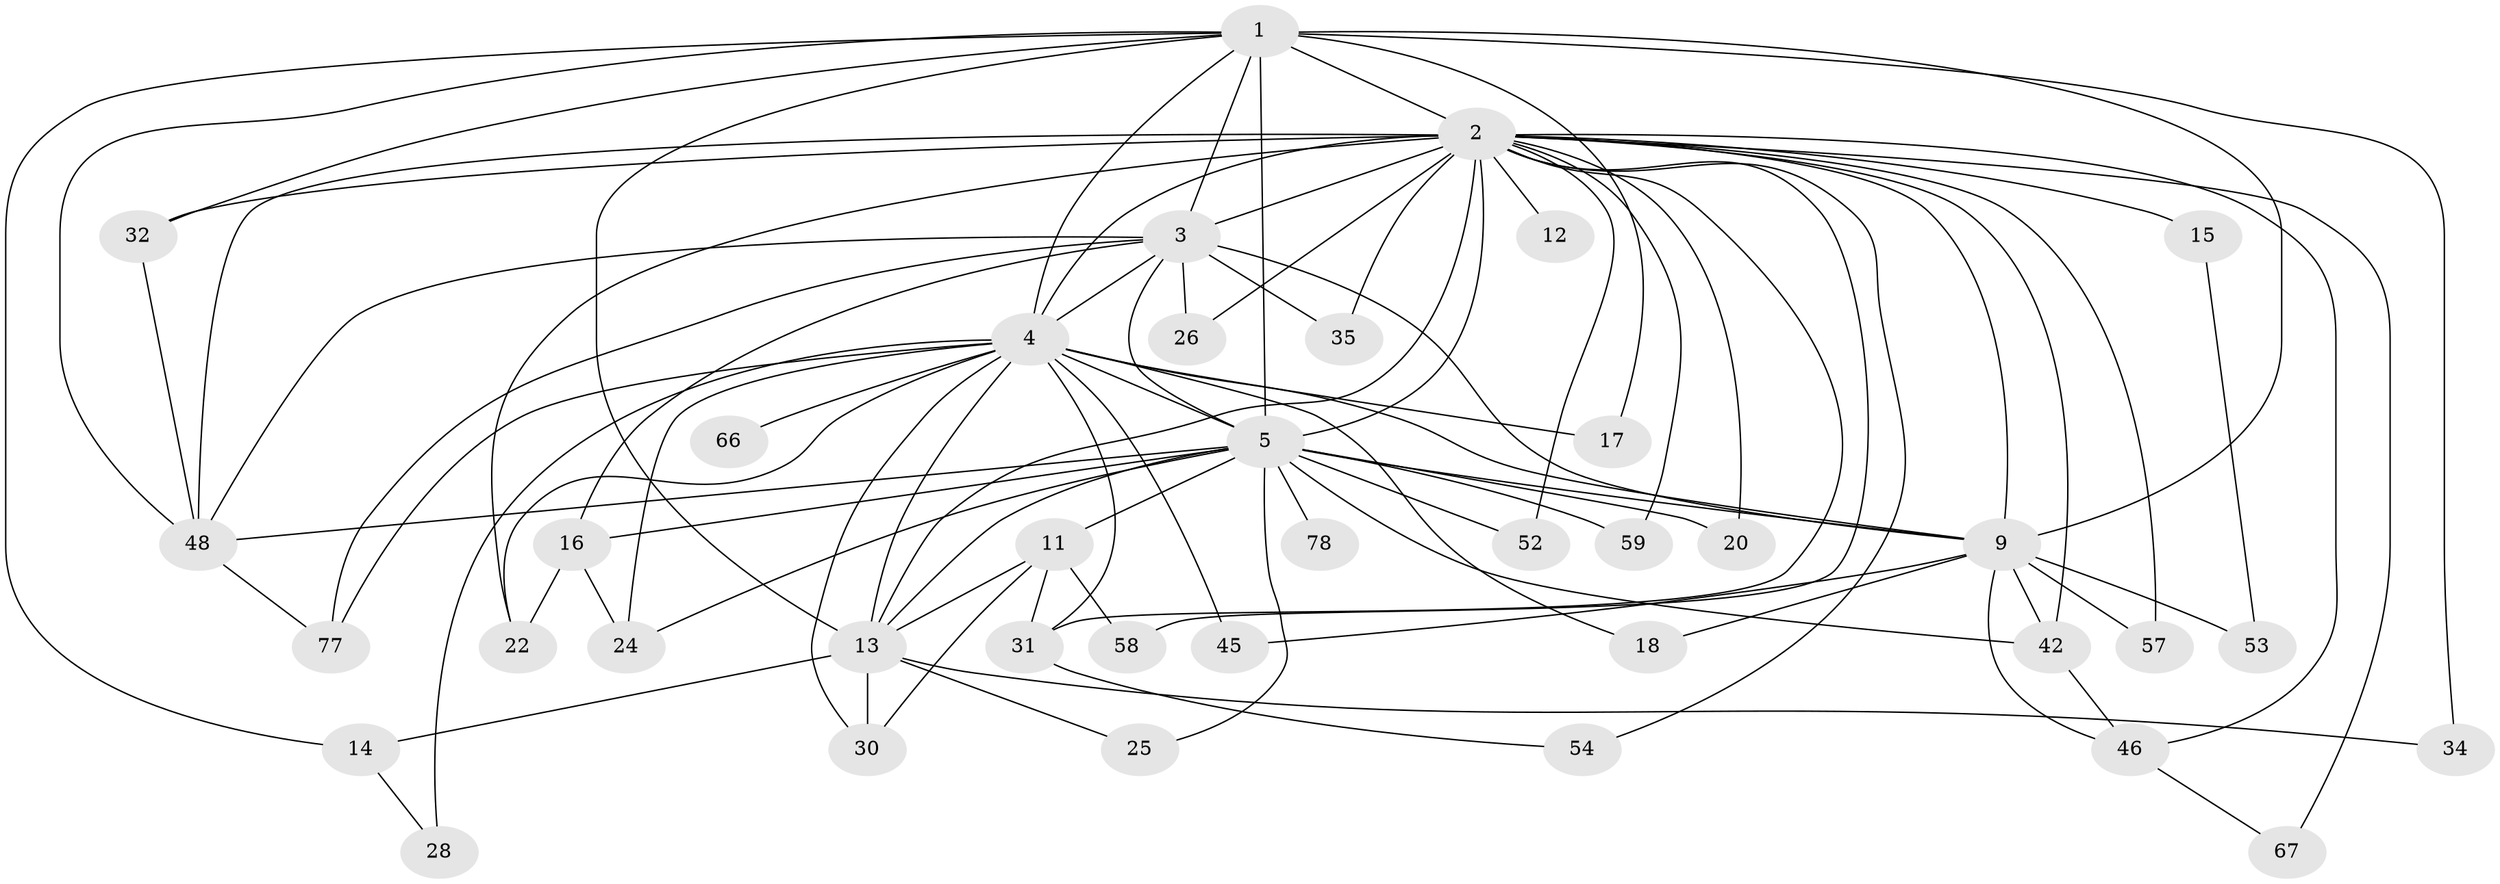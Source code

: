 // original degree distribution, {14: 0.02531645569620253, 20: 0.012658227848101266, 17: 0.02531645569620253, 18: 0.02531645569620253, 23: 0.012658227848101266, 21: 0.012658227848101266, 13: 0.012658227848101266, 7: 0.012658227848101266, 2: 0.4936708860759494, 6: 0.02531645569620253, 4: 0.11392405063291139, 3: 0.20253164556962025, 5: 0.02531645569620253}
// Generated by graph-tools (version 1.1) at 2025/14/03/09/25 04:14:16]
// undirected, 39 vertices, 89 edges
graph export_dot {
graph [start="1"]
  node [color=gray90,style=filled];
  1 [super="+10"];
  2 [super="+23+6"];
  3 [super="+33+19"];
  4 [super="+36+8+50"];
  5 [super="+7+39"];
  9 [super="+37+49"];
  11 [super="+40+38"];
  12;
  13 [super="+27"];
  14 [super="+74"];
  15;
  16;
  17;
  18;
  20;
  22;
  24 [super="+44"];
  25;
  26;
  28;
  30;
  31 [super="+55"];
  32;
  34 [super="+43"];
  35;
  42 [super="+69"];
  45;
  46;
  48 [super="+61+75+60"];
  52;
  53;
  54;
  57;
  58 [super="+70"];
  59;
  66;
  67;
  77 [super="+79"];
  78;
  1 -- 2 [weight=4];
  1 -- 3 [weight=3];
  1 -- 4 [weight=4];
  1 -- 5 [weight=4];
  1 -- 9 [weight=3];
  1 -- 13;
  1 -- 14;
  1 -- 17;
  1 -- 34 [weight=2];
  1 -- 32;
  1 -- 48;
  2 -- 3 [weight=2];
  2 -- 4 [weight=7];
  2 -- 5 [weight=7];
  2 -- 9 [weight=2];
  2 -- 12 [weight=2];
  2 -- 15 [weight=2];
  2 -- 20;
  2 -- 32 [weight=2];
  2 -- 42;
  2 -- 46;
  2 -- 58;
  2 -- 59;
  2 -- 48 [weight=2];
  2 -- 67;
  2 -- 13;
  2 -- 22;
  2 -- 26;
  2 -- 31;
  2 -- 35;
  2 -- 52;
  2 -- 54;
  2 -- 57;
  3 -- 4 [weight=3];
  3 -- 5 [weight=2];
  3 -- 9 [weight=3];
  3 -- 16;
  3 -- 35;
  3 -- 48 [weight=2];
  3 -- 77;
  3 -- 26;
  4 -- 5 [weight=4];
  4 -- 9 [weight=2];
  4 -- 13;
  4 -- 24 [weight=2];
  4 -- 77;
  4 -- 66;
  4 -- 17;
  4 -- 18;
  4 -- 22;
  4 -- 28 [weight=2];
  4 -- 30;
  4 -- 31;
  4 -- 45;
  5 -- 9 [weight=3];
  5 -- 11 [weight=3];
  5 -- 16;
  5 -- 42;
  5 -- 52;
  5 -- 13;
  5 -- 78;
  5 -- 48;
  5 -- 20;
  5 -- 24;
  5 -- 25;
  5 -- 59;
  9 -- 18;
  9 -- 45;
  9 -- 46;
  9 -- 57;
  9 -- 53;
  9 -- 42;
  11 -- 31;
  11 -- 58 [weight=2];
  11 -- 13;
  11 -- 30;
  13 -- 14 [weight=2];
  13 -- 25;
  13 -- 30;
  13 -- 34;
  14 -- 28;
  15 -- 53;
  16 -- 22;
  16 -- 24;
  31 -- 54;
  32 -- 48;
  42 -- 46;
  46 -- 67;
  48 -- 77;
}

